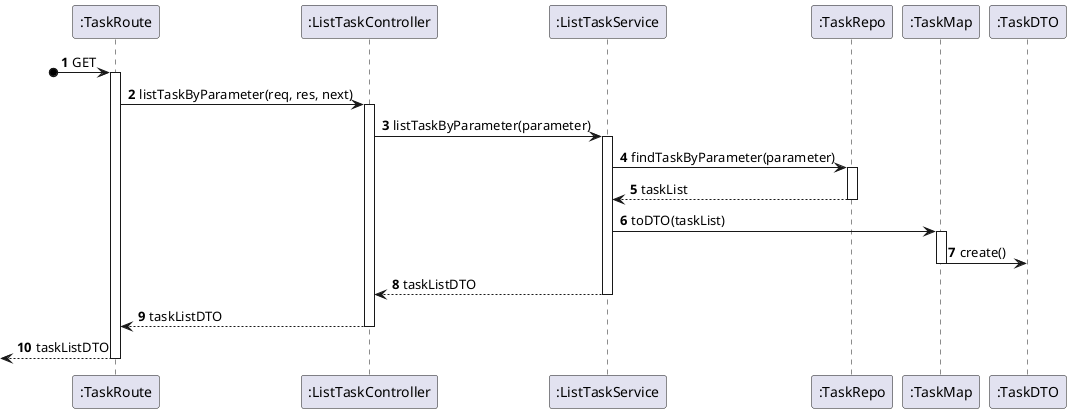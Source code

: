 @startuml

autonumber

participant ":TaskRoute" as Floor
participant ":ListTaskController" as Controller
participant ":ListTaskService" as Service
participant ":TaskRepo" as Repo
participant ":TaskMap" as Map
participant ":TaskDTO" as DTO

?o->Floor: GET
activate Floor

Floor -> Controller: listTaskByParameter(req, res, next)
activate Controller

Controller -> Service: listTaskByParameter(parameter)
activate Service

Service -> Repo: findTaskByParameter(parameter)
activate Repo


Repo --> Service: taskList
deactivate Repo
Service -> Map: toDTO(taskList)
activate Map
Map -> DTO:create()
deactivate Map

Service --> Controller: taskListDTO
deactivate Service

Controller --> Floor: taskListDTO
deactivate Controller

<--Floor: taskListDTO
deactivate Floor


@enduml
